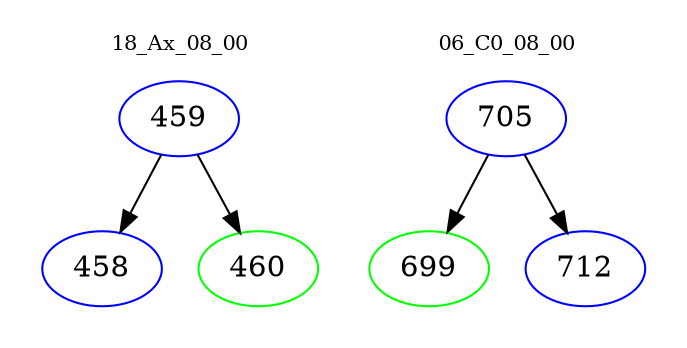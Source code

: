 digraph{
subgraph cluster_0 {
color = white
label = "18_Ax_08_00";
fontsize=10;
T0_459 [label="459", color="blue"]
T0_459 -> T0_458 [color="black"]
T0_458 [label="458", color="blue"]
T0_459 -> T0_460 [color="black"]
T0_460 [label="460", color="green"]
}
subgraph cluster_1 {
color = white
label = "06_C0_08_00";
fontsize=10;
T1_705 [label="705", color="blue"]
T1_705 -> T1_699 [color="black"]
T1_699 [label="699", color="green"]
T1_705 -> T1_712 [color="black"]
T1_712 [label="712", color="blue"]
}
}
